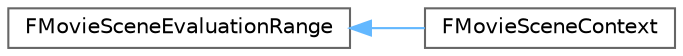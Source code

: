 digraph "Graphical Class Hierarchy"
{
 // INTERACTIVE_SVG=YES
 // LATEX_PDF_SIZE
  bgcolor="transparent";
  edge [fontname=Helvetica,fontsize=10,labelfontname=Helvetica,labelfontsize=10];
  node [fontname=Helvetica,fontsize=10,shape=box,height=0.2,width=0.4];
  rankdir="LR";
  Node0 [id="Node000000",label="FMovieSceneEvaluationRange",height=0.2,width=0.4,color="grey40", fillcolor="white", style="filled",URL="$de/dda/structFMovieSceneEvaluationRange.html",tooltip="MovieScene evaluation context."];
  Node0 -> Node1 [id="edge4426_Node000000_Node000001",dir="back",color="steelblue1",style="solid",tooltip=" "];
  Node1 [id="Node000001",label="FMovieSceneContext",height=0.2,width=0.4,color="grey40", fillcolor="white", style="filled",URL="$dd/daf/structFMovieSceneContext.html",tooltip="MovieScene evaluation context."];
}
